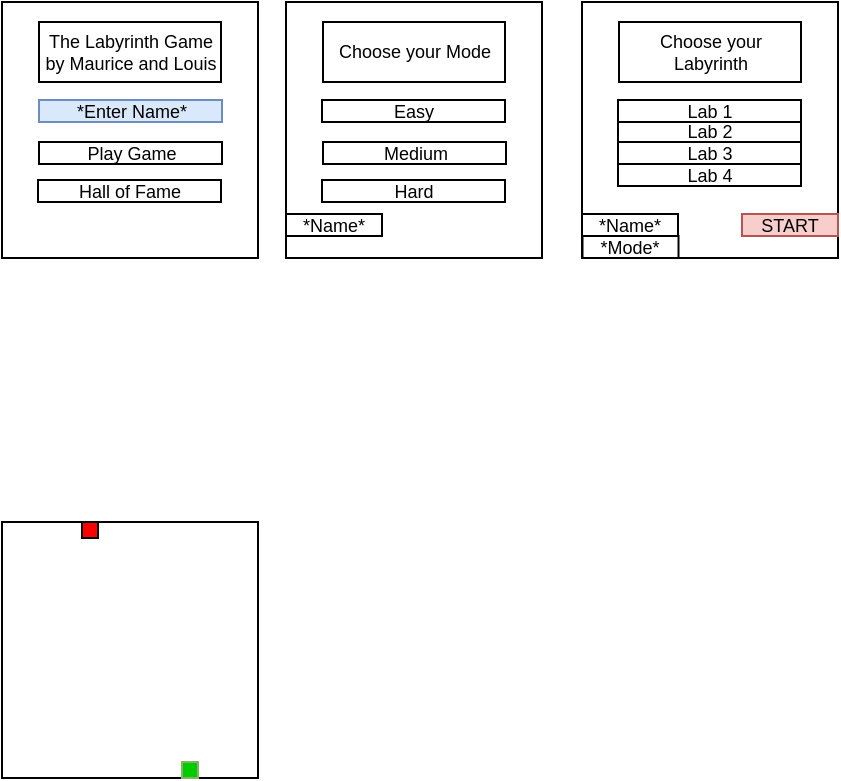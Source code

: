 <mxfile version="22.1.16" type="device">
  <diagram name="Seite-1" id="bAqGk-RqkL47Yl_HibeN">
    <mxGraphModel dx="802" dy="444" grid="1" gridSize="10" guides="1" tooltips="1" connect="1" arrows="1" fold="1" page="1" pageScale="1" pageWidth="827" pageHeight="1169" math="0" shadow="0">
      <root>
        <mxCell id="0" />
        <mxCell id="1" parent="0" />
        <mxCell id="gQJ_B3vM8vSX_ki8aa4t-1" value="" style="whiteSpace=wrap;html=1;aspect=fixed;" vertex="1" parent="1">
          <mxGeometry x="290" y="140" width="128" height="128" as="geometry" />
        </mxCell>
        <mxCell id="gQJ_B3vM8vSX_ki8aa4t-2" value="The Labyrinth Game&lt;br style=&quot;font-size: 9px;&quot;&gt;by Maurice and Louis" style="rounded=0;whiteSpace=wrap;html=1;fontSize=9;" vertex="1" parent="1">
          <mxGeometry x="308.5" y="150" width="91" height="30" as="geometry" />
        </mxCell>
        <mxCell id="gQJ_B3vM8vSX_ki8aa4t-3" value="*Enter Name*" style="rounded=0;whiteSpace=wrap;html=1;fillColor=#dae8fc;strokeColor=#6c8ebf;fontSize=9;" vertex="1" parent="1">
          <mxGeometry x="308.5" y="189" width="91.5" height="11" as="geometry" />
        </mxCell>
        <mxCell id="gQJ_B3vM8vSX_ki8aa4t-4" value="Play Game" style="rounded=0;whiteSpace=wrap;html=1;fontSize=9;" vertex="1" parent="1">
          <mxGeometry x="308.5" y="210" width="91.5" height="11" as="geometry" />
        </mxCell>
        <mxCell id="gQJ_B3vM8vSX_ki8aa4t-27" value="" style="whiteSpace=wrap;html=1;aspect=fixed;" vertex="1" parent="1">
          <mxGeometry x="290" y="400" width="128" height="128" as="geometry" />
        </mxCell>
        <mxCell id="gQJ_B3vM8vSX_ki8aa4t-29" value="" style="rounded=0;whiteSpace=wrap;html=1;fillColor=#00CC00;strokeColor=#82b366;" vertex="1" parent="1">
          <mxGeometry x="380" y="520" width="8" height="8" as="geometry" />
        </mxCell>
        <mxCell id="gQJ_B3vM8vSX_ki8aa4t-32" value="Hall of Fame" style="rounded=0;whiteSpace=wrap;html=1;fontSize=9;" vertex="1" parent="1">
          <mxGeometry x="308" y="229" width="91.5" height="11" as="geometry" />
        </mxCell>
        <mxCell id="gQJ_B3vM8vSX_ki8aa4t-33" value="" style="whiteSpace=wrap;html=1;aspect=fixed;" vertex="1" parent="1">
          <mxGeometry x="432" y="140" width="128" height="128" as="geometry" />
        </mxCell>
        <mxCell id="gQJ_B3vM8vSX_ki8aa4t-34" value="Choose your Mode" style="rounded=0;whiteSpace=wrap;html=1;fontSize=9;" vertex="1" parent="1">
          <mxGeometry x="450.5" y="150" width="91" height="30" as="geometry" />
        </mxCell>
        <mxCell id="gQJ_B3vM8vSX_ki8aa4t-36" value="Medium" style="rounded=0;whiteSpace=wrap;html=1;fontSize=9;" vertex="1" parent="1">
          <mxGeometry x="450.5" y="210" width="91.5" height="11" as="geometry" />
        </mxCell>
        <mxCell id="gQJ_B3vM8vSX_ki8aa4t-37" value="Hard" style="rounded=0;whiteSpace=wrap;html=1;fontSize=9;" vertex="1" parent="1">
          <mxGeometry x="450" y="229" width="91.5" height="11" as="geometry" />
        </mxCell>
        <mxCell id="gQJ_B3vM8vSX_ki8aa4t-38" value="Easy" style="rounded=0;whiteSpace=wrap;html=1;fontSize=9;" vertex="1" parent="1">
          <mxGeometry x="450" y="189" width="91.5" height="11" as="geometry" />
        </mxCell>
        <mxCell id="gQJ_B3vM8vSX_ki8aa4t-39" value="*Name*" style="rounded=0;whiteSpace=wrap;html=1;fontSize=9;" vertex="1" parent="1">
          <mxGeometry x="432" y="246" width="48" height="11" as="geometry" />
        </mxCell>
        <mxCell id="gQJ_B3vM8vSX_ki8aa4t-41" value="" style="whiteSpace=wrap;html=1;aspect=fixed;" vertex="1" parent="1">
          <mxGeometry x="580" y="140" width="128" height="128" as="geometry" />
        </mxCell>
        <mxCell id="gQJ_B3vM8vSX_ki8aa4t-42" value="Choose your Labyrinth" style="rounded=0;whiteSpace=wrap;html=1;fontSize=9;" vertex="1" parent="1">
          <mxGeometry x="598.5" y="150" width="91" height="30" as="geometry" />
        </mxCell>
        <mxCell id="gQJ_B3vM8vSX_ki8aa4t-43" value="Lab 2" style="rounded=0;whiteSpace=wrap;html=1;fontSize=9;" vertex="1" parent="1">
          <mxGeometry x="598" y="199" width="91.5" height="11" as="geometry" />
        </mxCell>
        <mxCell id="gQJ_B3vM8vSX_ki8aa4t-44" value="Lab 3" style="rounded=0;whiteSpace=wrap;html=1;fontSize=9;" vertex="1" parent="1">
          <mxGeometry x="598" y="210" width="91.5" height="11" as="geometry" />
        </mxCell>
        <mxCell id="gQJ_B3vM8vSX_ki8aa4t-45" value="Lab 1" style="rounded=0;whiteSpace=wrap;html=1;fontSize=9;" vertex="1" parent="1">
          <mxGeometry x="598" y="189" width="91.5" height="11" as="geometry" />
        </mxCell>
        <mxCell id="gQJ_B3vM8vSX_ki8aa4t-46" value="*Name*" style="rounded=0;whiteSpace=wrap;html=1;fontSize=9;" vertex="1" parent="1">
          <mxGeometry x="580" y="246" width="48" height="11" as="geometry" />
        </mxCell>
        <mxCell id="gQJ_B3vM8vSX_ki8aa4t-47" value="Lab 4" style="rounded=0;whiteSpace=wrap;html=1;fontSize=9;" vertex="1" parent="1">
          <mxGeometry x="598" y="221" width="91.5" height="11" as="geometry" />
        </mxCell>
        <mxCell id="gQJ_B3vM8vSX_ki8aa4t-48" value="*Mode*" style="rounded=0;whiteSpace=wrap;html=1;fontSize=9;" vertex="1" parent="1">
          <mxGeometry x="580.25" y="257" width="48" height="11" as="geometry" />
        </mxCell>
        <mxCell id="gQJ_B3vM8vSX_ki8aa4t-49" value="START" style="rounded=0;whiteSpace=wrap;html=1;fontSize=9;fillColor=#f8cecc;strokeColor=#b85450;" vertex="1" parent="1">
          <mxGeometry x="660" y="246" width="48" height="11" as="geometry" />
        </mxCell>
        <mxCell id="gQJ_B3vM8vSX_ki8aa4t-51" value="" style="rounded=0;whiteSpace=wrap;html=1;fillColor=#ff0000;strokeColor=default;" vertex="1" parent="1">
          <mxGeometry x="330" y="400" width="8" height="8" as="geometry" />
        </mxCell>
      </root>
    </mxGraphModel>
  </diagram>
</mxfile>
